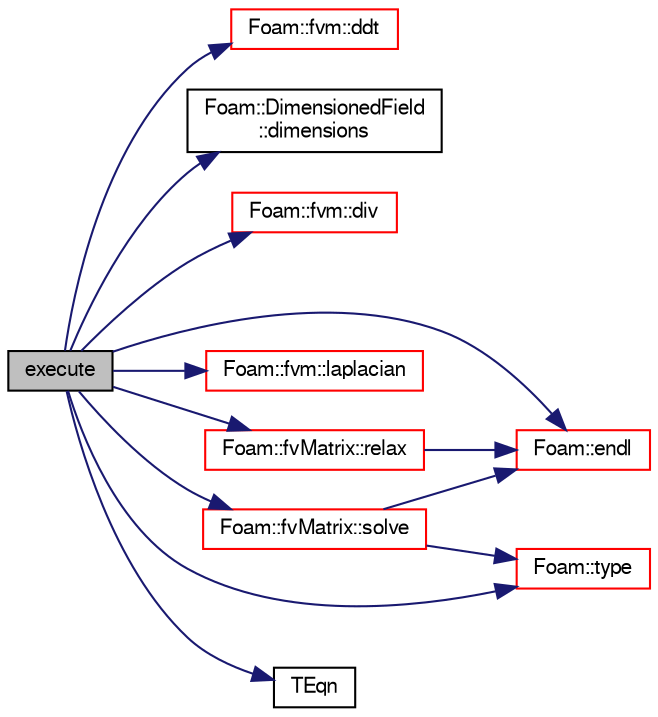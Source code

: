 digraph "execute"
{
  bgcolor="transparent";
  edge [fontname="FreeSans",fontsize="10",labelfontname="FreeSans",labelfontsize="10"];
  node [fontname="FreeSans",fontsize="10",shape=record];
  rankdir="LR";
  Node744 [label="execute",height=0.2,width=0.4,color="black", fillcolor="grey75", style="filled", fontcolor="black"];
  Node744 -> Node745 [color="midnightblue",fontsize="10",style="solid",fontname="FreeSans"];
  Node745 [label="Foam::fvm::ddt",height=0.2,width=0.4,color="red",URL="$a21135.html#a2d88eca98ab69b84af7ddb96e35f5a44"];
  Node744 -> Node796 [color="midnightblue",fontsize="10",style="solid",fontname="FreeSans"];
  Node796 [label="Foam::DimensionedField\l::dimensions",height=0.2,width=0.4,color="black",URL="$a26390.html#a66989c1e0666e0d0c93a2056ce75599e",tooltip="Return dimensions. "];
  Node744 -> Node797 [color="midnightblue",fontsize="10",style="solid",fontname="FreeSans"];
  Node797 [label="Foam::fvm::div",height=0.2,width=0.4,color="red",URL="$a21135.html#a058dd4757c11ae656c8d576632b33d25"];
  Node744 -> Node747 [color="midnightblue",fontsize="10",style="solid",fontname="FreeSans"];
  Node747 [label="Foam::endl",height=0.2,width=0.4,color="red",URL="$a21124.html#a2db8fe02a0d3909e9351bb4275b23ce4",tooltip="Add newline and flush stream. "];
  Node744 -> Node806 [color="midnightblue",fontsize="10",style="solid",fontname="FreeSans"];
  Node806 [label="Foam::fvm::laplacian",height=0.2,width=0.4,color="red",URL="$a21135.html#a05679b154654e47e9f1e2fbd2bc0bae0"];
  Node744 -> Node809 [color="midnightblue",fontsize="10",style="solid",fontname="FreeSans"];
  Node809 [label="Foam::fvMatrix::relax",height=0.2,width=0.4,color="red",URL="$a22358.html#a06343b944c91a56352ebf646011c212e",tooltip="Relax matrix (for steady-state solution). "];
  Node809 -> Node747 [color="midnightblue",fontsize="10",style="solid",fontname="FreeSans"];
  Node744 -> Node1126 [color="midnightblue",fontsize="10",style="solid",fontname="FreeSans"];
  Node1126 [label="Foam::fvMatrix::solve",height=0.2,width=0.4,color="red",URL="$a22358.html#a35eb51dd72f0a6b19d161fe7f7e6b9c8",tooltip="Solve segregated or coupled returning the solution statistics. "];
  Node1126 -> Node747 [color="midnightblue",fontsize="10",style="solid",fontname="FreeSans"];
  Node1126 -> Node825 [color="midnightblue",fontsize="10",style="solid",fontname="FreeSans"];
  Node825 [label="Foam::type",height=0.2,width=0.4,color="red",URL="$a21124.html#aec48583af672626378f501eb9fc32cd1",tooltip="Return the file type: DIRECTORY or FILE. "];
  Node744 -> Node1167 [color="midnightblue",fontsize="10",style="solid",fontname="FreeSans"];
  Node1167 [label="TEqn",height=0.2,width=0.4,color="black",URL="$a38474.html#ab9678d94154ae3af2242f324ae220f41"];
  Node744 -> Node825 [color="midnightblue",fontsize="10",style="solid",fontname="FreeSans"];
}

